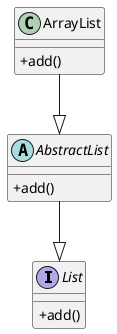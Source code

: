@startuml
skinparam classAttributeIconSize 0
interface List {
+ add()
}
abstract class AbstractList {
+ add()
}
class ArrayList {
+ add()
}
ArrayList --|> AbstractList
AbstractList --|> List
@enduml